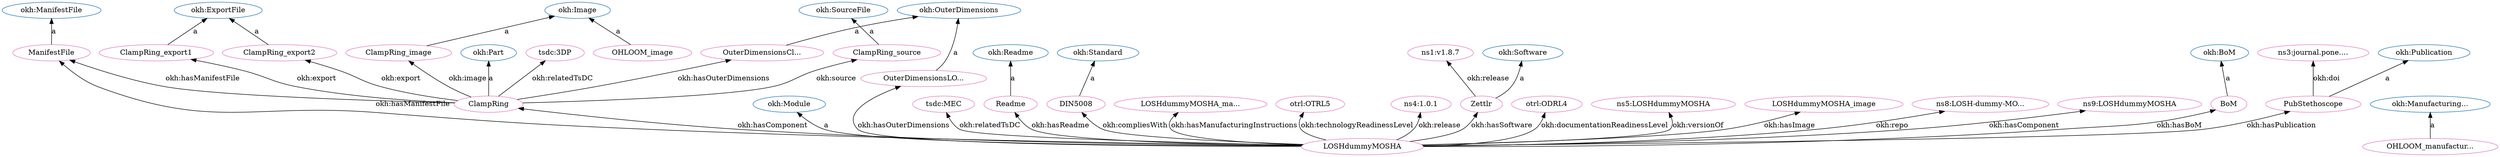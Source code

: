 digraph G {
  rankdir=BT
  node[height=.3]
"https://w3id.org/oseg/ont/okh#ExportFile" [fillcolor="#1f77b4" color="#1f77b4" label="okh:ExportFile"]
"https://w3id.org/oseg/ont/okh#Publication" [fillcolor="#1f77b4" color="#1f77b4" label="okh:Publication"]
"https://w3id.org/oseg/ont/okh#SourceFile" [fillcolor="#1f77b4" color="#1f77b4" label="okh:SourceFile"]
"https://w3id.org/oseg/ont/okh#BoM" [fillcolor="#1f77b4" color="#1f77b4" label="okh:BoM"]
"https://w3id.org/oseg/ont/okh#OuterDimensions" [fillcolor="#1f77b4" color="#1f77b4" label="okh:OuterDimensions"]
"https://w3id.org/oseg/ont/okh#ManifestFile" [fillcolor="#1f77b4" color="#1f77b4" label="okh:ManifestFile"]
"https://w3id.org/oseg/ont/okh#Module" [fillcolor="#1f77b4" color="#1f77b4" label="okh:Module"]
"https://w3id.org/oseg/ont/okh#Image" [fillcolor="#1f77b4" color="#1f77b4" label="okh:Image"]
"https://w3id.org/oseg/ont/okh#Part" [fillcolor="#1f77b4" color="#1f77b4" label="okh:Part"]
"https://w3id.org/oseg/ont/okh#Standard" [fillcolor="#1f77b4" color="#1f77b4" label="okh:Standard"]
"https://w3id.org/oseg/ont/okh#Readme" [fillcolor="#1f77b4" color="#1f77b4" label="okh:Readme"]
"https://w3id.org/oseg/ont/okh#ManufacturingInstructions" [fillcolor="#1f77b4" color="#1f77b4" label="okh:Manufacturing..."]
"https://w3id.org/oseg/ont/okh#Software" [fillcolor="#1f77b4" color="#1f77b4" label="okh:Software"]
"https://github.com/iop-alliance/OpenKnowHow/raw/master/res/sample_data/okh-sample-LOSH-Dummy-A.ttl#ClampRing" [fillcolor="#e377c2" color="#e377c2" label="ClampRing"]
"https://github.com/iop-alliance/OpenKnowHow/raw/master/res/sample_data/okh-sample-LOSH-Dummy-A.ttl#ClampRing_image" [fillcolor="#e377c2" color="#e377c2" label="ClampRing_image"]
"https://github.com/iop-alliance/OpenKnowHow/raw/master/res/sample_data/okh-sample-LOSH-Dummy-A.ttl#Readme" [fillcolor="#e377c2" color="#e377c2" label="Readme"]
"https://github.com/iop-alliance/OpenKnowHow/raw/master/res/sample_data/okh-sample-LOSH-Dummy-A.ttl#LOSHdummyMOSHA" [fillcolor="#e377c2" color="#e377c2" label="LOSHdummyMOSHA"]
"https://github.com/iop-alliance/OpenKnowHow/raw/master/res/sample_data/okh-sample-LOSH-Dummy-A.ttl#OHLOOM_image" [fillcolor="#e377c2" color="#e377c2" label="OHLOOM_image"]
"https://w3id.org/oseg/ont/tsdc/core#MEC" [fillcolor="#e377c2" color="#e377c2" label="tsdc:MEC"]
"https://github.com/iop-alliance/OpenKnowHow/raw/master/res/sample_data/okh-sample-LOSH-Dummy-A.ttl#DIN5008" [fillcolor="#e377c2" color="#e377c2" label="DIN5008"]
"https://github.com/iop-alliance/OpenKnowHow/raw/master/res/sample_data/okh-sample-LOSH-Dummy-A.ttl#Zettlr" [fillcolor="#e377c2" color="#e377c2" label="Zettlr"]
"https://github.com/iop-alliance/OpenKnowHow/raw/master/res/sample_data/okh-sample-LOSH-Dummy-A.ttl#LOSHdummyMOSHA_manufacturingInstructions" [fillcolor="#e377c2" color="#e377c2" label="LOSHdummyMOSHA_ma..."]
"https://github.com/Zettlr/Zettlr/releases/tag/v1.8.7" [fillcolor="#e377c2" color="#e377c2" label="ns1:v1.8.7"]
"https://w3id.org/oseg/ont/otrl#OTRL5" [fillcolor="#e377c2" color="#e377c2" label="otrl:OTRL5"]
"https://doi.org/10.1371/journal.pone.0193087" [fillcolor="#e377c2" color="#e377c2" label="ns3:journal.pone...."]
"https://github.com/OPEN-NEXT/LOSH-dummy-MOSH-A/releases/tag/1.0.1" [fillcolor="#e377c2" color="#e377c2" label="ns4:1.0.1"]
"https://github.com/iop-alliance/OpenKnowHow/raw/master/res/sample_data/okh-sample-LOSH-Dummy-A.ttl#BoM" [fillcolor="#e377c2" color="#e377c2" label="BoM"]
"https://w3id.org/oseg/ont/otrl#ODRL4" [fillcolor="#e377c2" color="#e377c2" label="otrl:ODRL4"]
"https://github.com/iop-alliance/OpenKnowHow/raw/master/res/sample_data/okh-sample-LOSH-Dummy-A.ttl#ClampRing_export1" [fillcolor="#e377c2" color="#e377c2" label="ClampRing_export1"]
"https://github.com/OPEN-NEXT/LOSH-dummy-MOSH-A#LOSHdummyMOSHA" [fillcolor="#e377c2" color="#e377c2" label="ns5:LOSHdummyMOSHA"]
"https://github.com/iop-alliance/OpenKnowHow/raw/master/res/sample_data/okh-sample-LOSH-Dummy-A.ttl#LOSHdummyMOSHA_image" [fillcolor="#e377c2" color="#e377c2" label="LOSHdummyMOSHA_image"]
"https://github.com/OPEN-NEXT/LOSH-dummy-MOSH-A" [fillcolor="#e377c2" color="#e377c2" label="ns8:LOSH-dummy-MO..."]
"https://github.com/OPEN-NEXT/1.0.0/LOSH-dummy-MOSH-B#LOSHdummyMOSHA" [fillcolor="#e377c2" color="#e377c2" label="ns9:LOSHdummyMOSHA"]
"https://github.com/iop-alliance/OpenKnowHow/raw/master/res/sample_data/okh-sample-LOSH-Dummy-A.ttl#ClampRing_source" [fillcolor="#e377c2" color="#e377c2" label="ClampRing_source"]
"https://github.com/iop-alliance/OpenKnowHow/raw/master/res/sample_data/okh-sample-LOSH-Dummy-A.ttl#PubStethoscope" [fillcolor="#e377c2" color="#e377c2" label="PubStethoscope"]
"https://github.com/iop-alliance/OpenKnowHow/raw/master/res/sample_data/okh-sample-LOSH-Dummy-A.ttl#ManifestFile" [fillcolor="#e377c2" color="#e377c2" label="ManifestFile"]
"https://github.com/iop-alliance/OpenKnowHow/raw/master/res/sample_data/okh-sample-LOSH-Dummy-A.ttl#OuterDimensionsClampRing" [fillcolor="#e377c2" color="#e377c2" label="OuterDimensionsCl..."]
"https://github.com/iop-alliance/OpenKnowHow/raw/master/res/sample_data/okh-sample-LOSH-Dummy-A.ttl#ClampRing_export2" [fillcolor="#e377c2" color="#e377c2" label="ClampRing_export2"]
"https://github.com/iop-alliance/OpenKnowHow/raw/master/res/sample_data/okh-sample-LOSH-Dummy-A.ttl#OuterDimensionsLOSHdummyMOSHA" [fillcolor="#e377c2" color="#e377c2" label="OuterDimensionsLO..."]
"https://github.com/iop-alliance/OpenKnowHow/raw/master/res/sample_data/okh-sample-LOSH-Dummy-A.ttl#OHLOOM_manufacturingInstructions" [fillcolor="#e377c2" color="#e377c2" label="OHLOOM_manufactur..."]
"https://w3id.org/oseg/ont/tsdc/core#3DP" [fillcolor="#e377c2" color="#e377c2" label="tsdc:3DP"]
  "https://github.com/iop-alliance/OpenKnowHow/raw/master/res/sample_data/okh-sample-LOSH-Dummy-A.ttl#LOSHdummyMOSHA" -> "https://w3id.org/oseg/ont/okh#Module" [label="a"]
  "https://github.com/iop-alliance/OpenKnowHow/raw/master/res/sample_data/okh-sample-LOSH-Dummy-A.ttl#LOSHdummyMOSHA" -> "https://github.com/iop-alliance/OpenKnowHow/raw/master/res/sample_data/okh-sample-LOSH-Dummy-A.ttl#Readme" [label="okh:hasReadme"]
  "https://github.com/iop-alliance/OpenKnowHow/raw/master/res/sample_data/okh-sample-LOSH-Dummy-A.ttl#DIN5008" -> "https://w3id.org/oseg/ont/okh#Standard" [label="a"]
  "https://github.com/iop-alliance/OpenKnowHow/raw/master/res/sample_data/okh-sample-LOSH-Dummy-A.ttl#Zettlr" -> "https://github.com/Zettlr/Zettlr/releases/tag/v1.8.7" [label="okh:release"]
  "https://github.com/iop-alliance/OpenKnowHow/raw/master/res/sample_data/okh-sample-LOSH-Dummy-A.ttl#LOSHdummyMOSHA" -> "https://github.com/iop-alliance/OpenKnowHow/raw/master/res/sample_data/okh-sample-LOSH-Dummy-A.ttl#DIN5008" [label="okh:compliesWith"]
  "https://github.com/iop-alliance/OpenKnowHow/raw/master/res/sample_data/okh-sample-LOSH-Dummy-A.ttl#LOSHdummyMOSHA" -> "https://w3id.org/oseg/ont/otrl#OTRL5" [label="okh:technologyReadinessLevel"]
  "https://github.com/iop-alliance/OpenKnowHow/raw/master/res/sample_data/okh-sample-LOSH-Dummy-A.ttl#LOSHdummyMOSHA" -> "https://github.com/OPEN-NEXT/LOSH-dummy-MOSH-A/releases/tag/1.0.1" [label="okh:release"]
  "https://github.com/iop-alliance/OpenKnowHow/raw/master/res/sample_data/okh-sample-LOSH-Dummy-A.ttl#LOSHdummyMOSHA" -> "https://github.com/iop-alliance/OpenKnowHow/raw/master/res/sample_data/okh-sample-LOSH-Dummy-A.ttl#BoM" [label="okh:hasBoM"]
  "https://github.com/iop-alliance/OpenKnowHow/raw/master/res/sample_data/okh-sample-LOSH-Dummy-A.ttl#LOSHdummyMOSHA" -> "https://github.com/OPEN-NEXT/LOSH-dummy-MOSH-A#LOSHdummyMOSHA" [label="okh:versionOf"]
  "https://github.com/iop-alliance/OpenKnowHow/raw/master/res/sample_data/okh-sample-LOSH-Dummy-A.ttl#LOSHdummyMOSHA" -> "https://github.com/iop-alliance/OpenKnowHow/raw/master/res/sample_data/okh-sample-LOSH-Dummy-A.ttl#LOSHdummyMOSHA_image" [label="okh:hasImage"]
  "https://github.com/iop-alliance/OpenKnowHow/raw/master/res/sample_data/okh-sample-LOSH-Dummy-A.ttl#LOSHdummyMOSHA" -> "https://github.com/OPEN-NEXT/LOSH-dummy-MOSH-A" [label="okh:repo"]
  "https://github.com/iop-alliance/OpenKnowHow/raw/master/res/sample_data/okh-sample-LOSH-Dummy-A.ttl#BoM" -> "https://w3id.org/oseg/ont/okh#BoM" [label="a"]
  "https://github.com/iop-alliance/OpenKnowHow/raw/master/res/sample_data/okh-sample-LOSH-Dummy-A.ttl#ClampRing" -> "https://github.com/iop-alliance/OpenKnowHow/raw/master/res/sample_data/okh-sample-LOSH-Dummy-A.ttl#ClampRing_source" [label="okh:source"]
  "https://github.com/iop-alliance/OpenKnowHow/raw/master/res/sample_data/okh-sample-LOSH-Dummy-A.ttl#ClampRing" -> "https://github.com/iop-alliance/OpenKnowHow/raw/master/res/sample_data/okh-sample-LOSH-Dummy-A.ttl#ClampRing_export1" [label="okh:export"]
  "https://github.com/iop-alliance/OpenKnowHow/raw/master/res/sample_data/okh-sample-LOSH-Dummy-A.ttl#LOSHdummyMOSHA" -> "https://github.com/iop-alliance/OpenKnowHow/raw/master/res/sample_data/okh-sample-LOSH-Dummy-A.ttl#ManifestFile" [label="okh:hasManifestFile"]
  "https://github.com/iop-alliance/OpenKnowHow/raw/master/res/sample_data/okh-sample-LOSH-Dummy-A.ttl#ClampRing" -> "https://github.com/iop-alliance/OpenKnowHow/raw/master/res/sample_data/okh-sample-LOSH-Dummy-A.ttl#ClampRing_export2" [label="okh:export"]
  "https://github.com/iop-alliance/OpenKnowHow/raw/master/res/sample_data/okh-sample-LOSH-Dummy-A.ttl#ClampRing" -> "https://github.com/iop-alliance/OpenKnowHow/raw/master/res/sample_data/okh-sample-LOSH-Dummy-A.ttl#OuterDimensionsClampRing" [label="okh:hasOuterDimensions"]
  "https://github.com/iop-alliance/OpenKnowHow/raw/master/res/sample_data/okh-sample-LOSH-Dummy-A.ttl#ClampRing" -> "https://github.com/iop-alliance/OpenKnowHow/raw/master/res/sample_data/okh-sample-LOSH-Dummy-A.ttl#ManifestFile" [label="okh:hasManifestFile"]
  "https://github.com/iop-alliance/OpenKnowHow/raw/master/res/sample_data/okh-sample-LOSH-Dummy-A.ttl#LOSHdummyMOSHA" -> "https://github.com/iop-alliance/OpenKnowHow/raw/master/res/sample_data/okh-sample-LOSH-Dummy-A.ttl#OuterDimensionsLOSHdummyMOSHA" [label="okh:hasOuterDimensions"]
  "https://github.com/iop-alliance/OpenKnowHow/raw/master/res/sample_data/okh-sample-LOSH-Dummy-A.ttl#ClampRing_image" -> "https://w3id.org/oseg/ont/okh#Image" [label="a"]
  "https://github.com/iop-alliance/OpenKnowHow/raw/master/res/sample_data/okh-sample-LOSH-Dummy-A.ttl#ManifestFile" -> "https://w3id.org/oseg/ont/okh#ManifestFile" [label="a"]
  "https://github.com/iop-alliance/OpenKnowHow/raw/master/res/sample_data/okh-sample-LOSH-Dummy-A.ttl#ClampRing" -> "https://w3id.org/oseg/ont/tsdc/core#3DP" [label="okh:relatedTsDC"]
  "https://github.com/iop-alliance/OpenKnowHow/raw/master/res/sample_data/okh-sample-LOSH-Dummy-A.ttl#LOSHdummyMOSHA" -> "https://github.com/iop-alliance/OpenKnowHow/raw/master/res/sample_data/okh-sample-LOSH-Dummy-A.ttl#ClampRing" [label="okh:hasComponent"]
  "https://github.com/iop-alliance/OpenKnowHow/raw/master/res/sample_data/okh-sample-LOSH-Dummy-A.ttl#ClampRing" -> "https://github.com/iop-alliance/OpenKnowHow/raw/master/res/sample_data/okh-sample-LOSH-Dummy-A.ttl#ClampRing_image" [label="okh:image"]
  "https://github.com/iop-alliance/OpenKnowHow/raw/master/res/sample_data/okh-sample-LOSH-Dummy-A.ttl#Readme" -> "https://w3id.org/oseg/ont/okh#Readme" [label="a"]
  "https://github.com/iop-alliance/OpenKnowHow/raw/master/res/sample_data/okh-sample-LOSH-Dummy-A.ttl#ClampRing" -> "https://w3id.org/oseg/ont/okh#Part" [label="a"]
  "https://github.com/iop-alliance/OpenKnowHow/raw/master/res/sample_data/okh-sample-LOSH-Dummy-A.ttl#OHLOOM_image" -> "https://w3id.org/oseg/ont/okh#Image" [label="a"]
  "https://github.com/iop-alliance/OpenKnowHow/raw/master/res/sample_data/okh-sample-LOSH-Dummy-A.ttl#LOSHdummyMOSHA" -> "https://w3id.org/oseg/ont/tsdc/core#MEC" [label="okh:relatedTsDC"]
  "https://github.com/iop-alliance/OpenKnowHow/raw/master/res/sample_data/okh-sample-LOSH-Dummy-A.ttl#Zettlr" -> "https://w3id.org/oseg/ont/okh#Software" [label="a"]
  "https://github.com/iop-alliance/OpenKnowHow/raw/master/res/sample_data/okh-sample-LOSH-Dummy-A.ttl#LOSHdummyMOSHA" -> "https://github.com/iop-alliance/OpenKnowHow/raw/master/res/sample_data/okh-sample-LOSH-Dummy-A.ttl#LOSHdummyMOSHA_manufacturingInstructions" [label="okh:hasManufacturingInstructions"]
  "https://github.com/iop-alliance/OpenKnowHow/raw/master/res/sample_data/okh-sample-LOSH-Dummy-A.ttl#PubStethoscope" -> "https://doi.org/10.1371/journal.pone.0193087" [label="okh:doi"]
  "https://github.com/iop-alliance/OpenKnowHow/raw/master/res/sample_data/okh-sample-LOSH-Dummy-A.ttl#LOSHdummyMOSHA" -> "https://w3id.org/oseg/ont/otrl#ODRL4" [label="okh:documentationReadinessLevel"]
  "https://github.com/iop-alliance/OpenKnowHow/raw/master/res/sample_data/okh-sample-LOSH-Dummy-A.ttl#ClampRing_export1" -> "https://w3id.org/oseg/ont/okh#ExportFile" [label="a"]
  "https://github.com/iop-alliance/OpenKnowHow/raw/master/res/sample_data/okh-sample-LOSH-Dummy-A.ttl#LOSHdummyMOSHA" -> "https://github.com/OPEN-NEXT/1.0.0/LOSH-dummy-MOSH-B#LOSHdummyMOSHA" [label="okh:hasComponent"]
  "https://github.com/iop-alliance/OpenKnowHow/raw/master/res/sample_data/okh-sample-LOSH-Dummy-A.ttl#LOSHdummyMOSHA" -> "https://github.com/iop-alliance/OpenKnowHow/raw/master/res/sample_data/okh-sample-LOSH-Dummy-A.ttl#PubStethoscope" [label="okh:hasPublication"]
  "https://github.com/iop-alliance/OpenKnowHow/raw/master/res/sample_data/okh-sample-LOSH-Dummy-A.ttl#OuterDimensionsClampRing" -> "https://w3id.org/oseg/ont/okh#OuterDimensions" [label="a"]
  "https://github.com/iop-alliance/OpenKnowHow/raw/master/res/sample_data/okh-sample-LOSH-Dummy-A.ttl#OuterDimensionsLOSHdummyMOSHA" -> "https://w3id.org/oseg/ont/okh#OuterDimensions" [label="a"]
  "https://github.com/iop-alliance/OpenKnowHow/raw/master/res/sample_data/okh-sample-LOSH-Dummy-A.ttl#ClampRing_source" -> "https://w3id.org/oseg/ont/okh#SourceFile" [label="a"]
  "https://github.com/iop-alliance/OpenKnowHow/raw/master/res/sample_data/okh-sample-LOSH-Dummy-A.ttl#LOSHdummyMOSHA" -> "https://github.com/iop-alliance/OpenKnowHow/raw/master/res/sample_data/okh-sample-LOSH-Dummy-A.ttl#Zettlr" [label="okh:hasSoftware"]
  "https://github.com/iop-alliance/OpenKnowHow/raw/master/res/sample_data/okh-sample-LOSH-Dummy-A.ttl#ClampRing_export2" -> "https://w3id.org/oseg/ont/okh#ExportFile" [label="a"]
  "https://github.com/iop-alliance/OpenKnowHow/raw/master/res/sample_data/okh-sample-LOSH-Dummy-A.ttl#OHLOOM_manufacturingInstructions" -> "https://w3id.org/oseg/ont/okh#ManufacturingInstructions" [label="a"]
  "https://github.com/iop-alliance/OpenKnowHow/raw/master/res/sample_data/okh-sample-LOSH-Dummy-A.ttl#PubStethoscope" -> "https://w3id.org/oseg/ont/okh#Publication" [label="a"]
}
